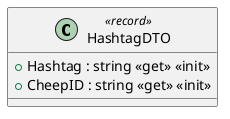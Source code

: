 @startuml
class HashtagDTO <<record>> {
    + Hashtag : string <<get>> <<init>>
    + CheepID : string <<get>> <<init>>
}
@enduml
